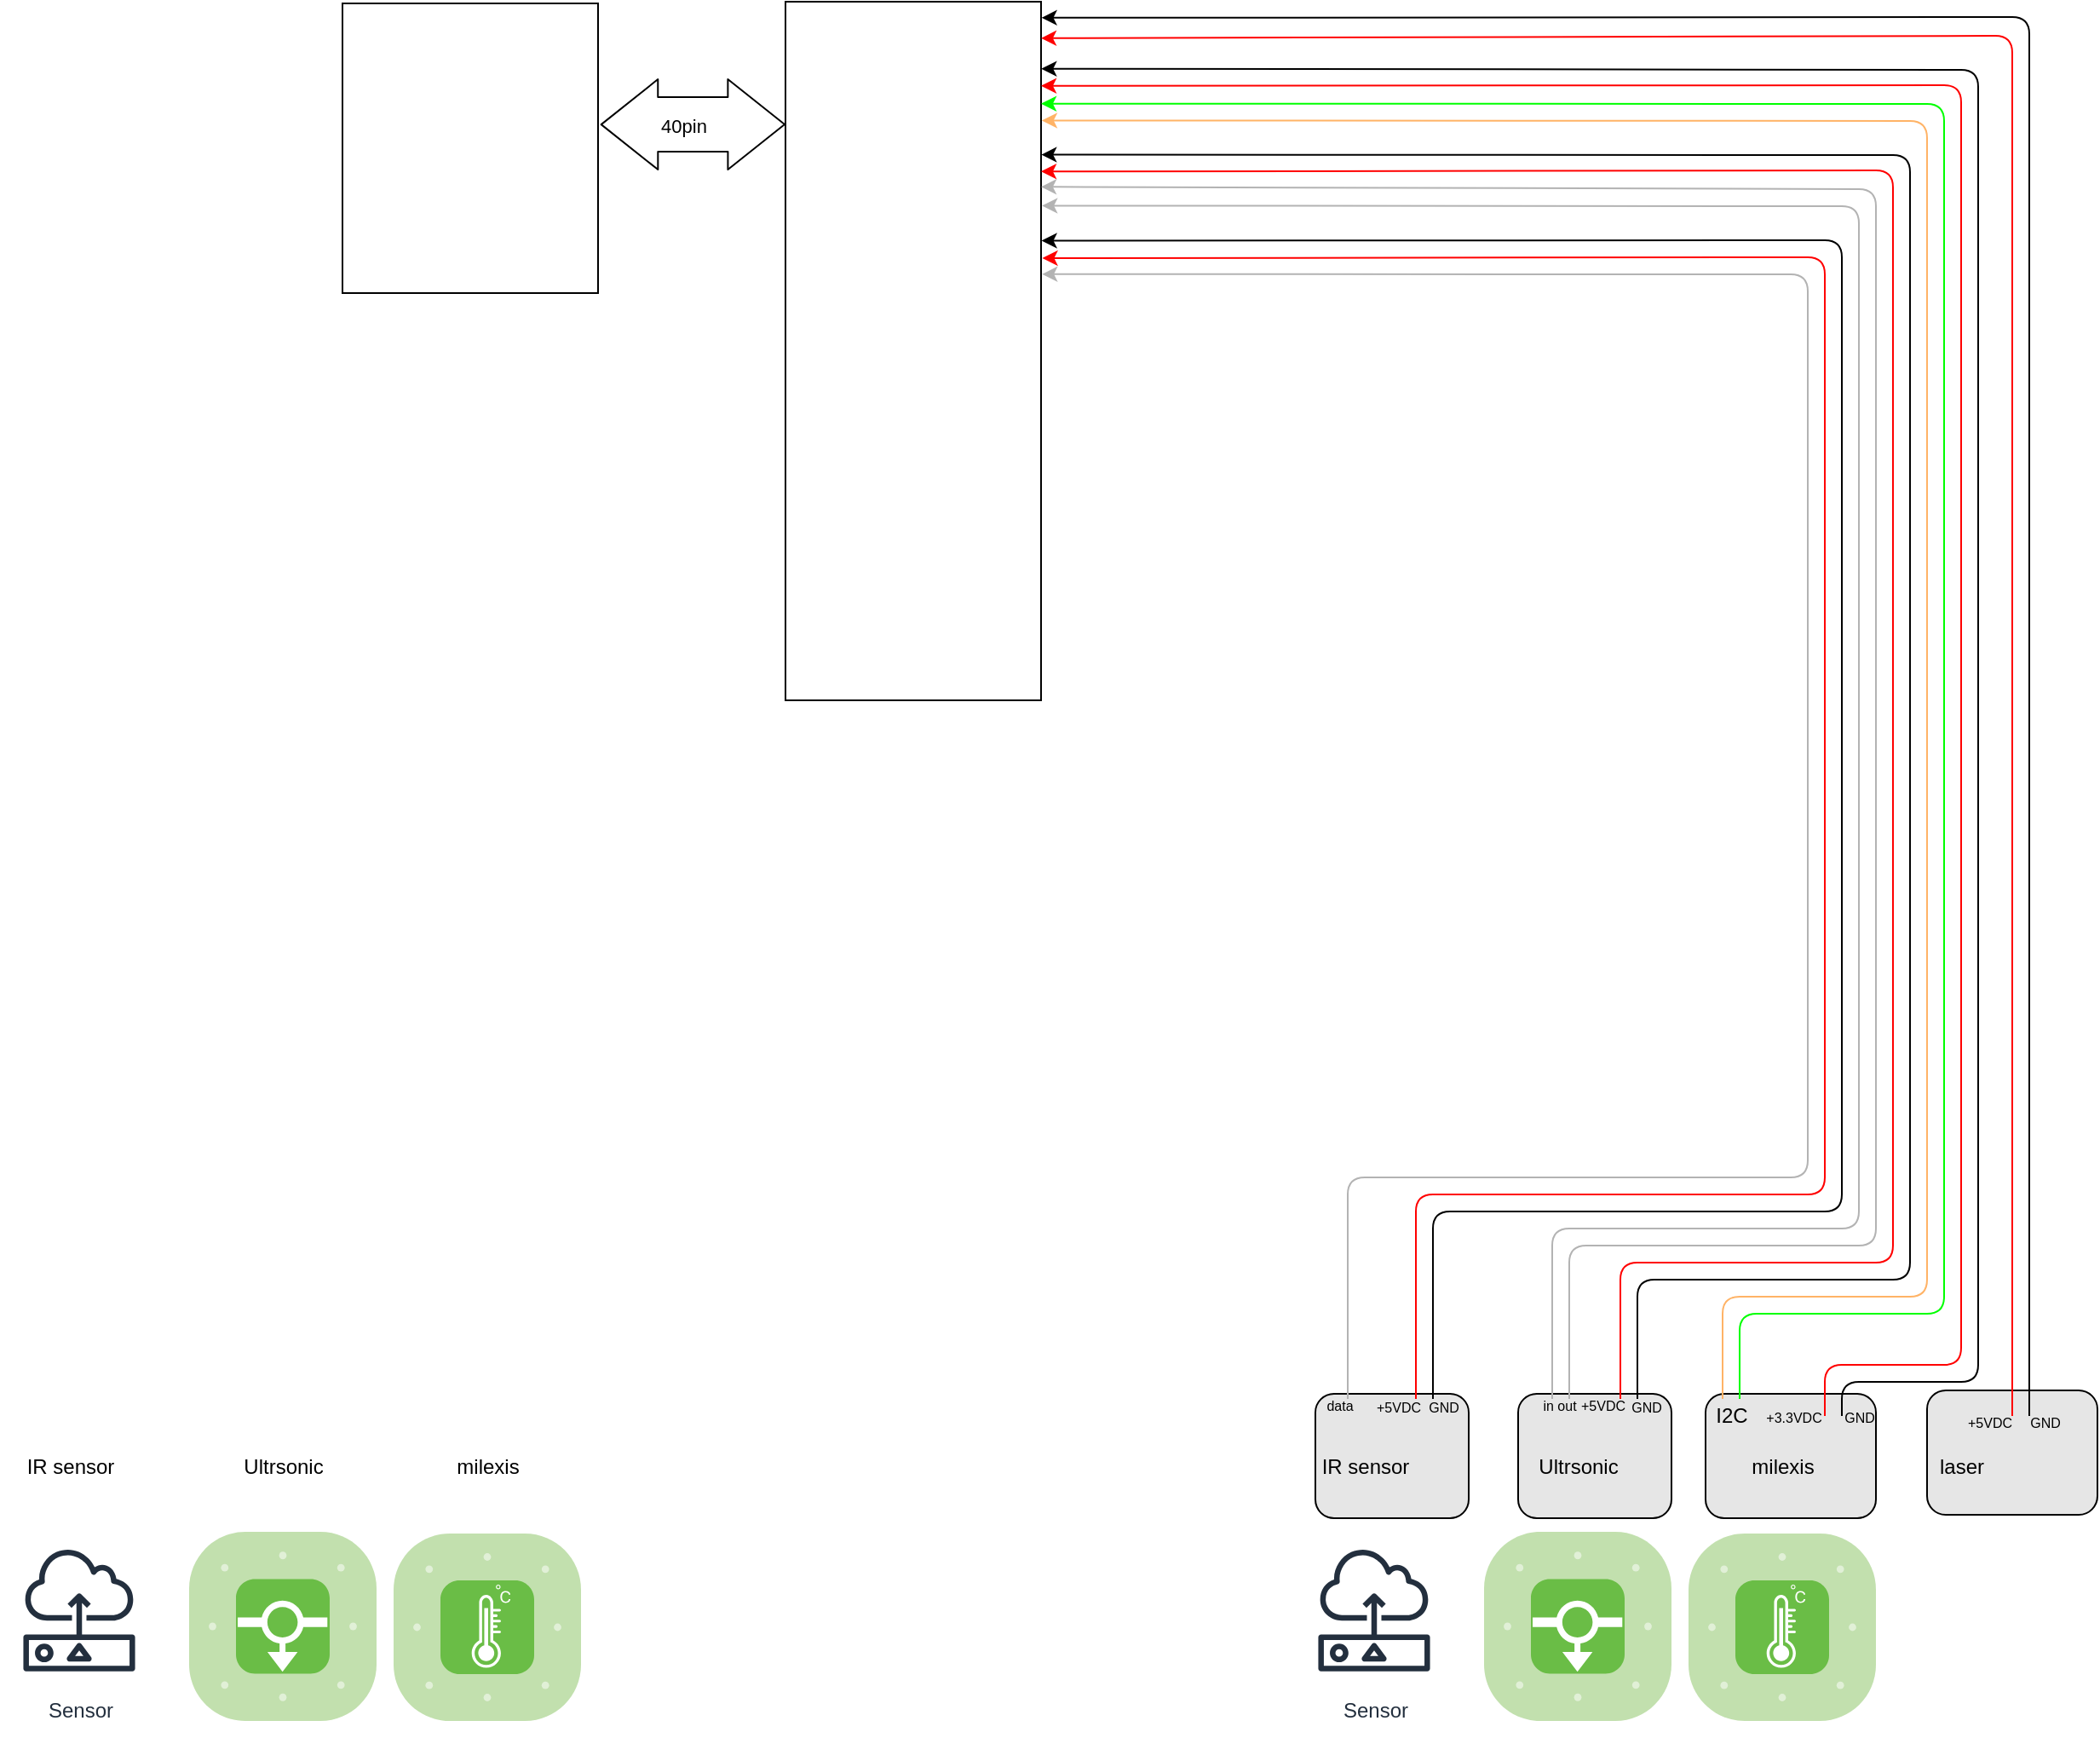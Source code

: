 <mxfile version="14.1.9" type="github">
  <diagram id="mcO6ZigHnyqXAEx7TMtv" name="Page-1">
    <mxGraphModel dx="1466" dy="519" grid="1" gridSize="10" guides="1" tooltips="1" connect="1" arrows="1" fold="1" page="1" pageScale="1" pageWidth="827" pageHeight="1169" math="0" shadow="0">
      <root>
        <mxCell id="0" />
        <mxCell id="1" parent="0" />
        <mxCell id="oB4PZzZaA_dl373bwpy4-53" value="" style="rounded=1;whiteSpace=wrap;html=1;fontSize=8;fillColor=#E6E6E6;" vertex="1" parent="1">
          <mxGeometry x="610" y="855" width="100" height="73" as="geometry" />
        </mxCell>
        <mxCell id="oB4PZzZaA_dl373bwpy4-52" value="" style="rounded=1;whiteSpace=wrap;html=1;fontSize=8;fillColor=#E6E6E6;" vertex="1" parent="1">
          <mxGeometry x="480" y="857" width="100" height="73" as="geometry" />
        </mxCell>
        <mxCell id="oB4PZzZaA_dl373bwpy4-51" value="" style="rounded=1;whiteSpace=wrap;html=1;fontSize=8;fillColor=#E6E6E6;" vertex="1" parent="1">
          <mxGeometry x="370" y="857" width="90" height="73" as="geometry" />
        </mxCell>
        <mxCell id="oB4PZzZaA_dl373bwpy4-50" value="" style="rounded=1;whiteSpace=wrap;html=1;fontSize=8;fillColor=#E6E6E6;" vertex="1" parent="1">
          <mxGeometry x="251" y="857" width="90" height="73" as="geometry" />
        </mxCell>
        <mxCell id="oB4PZzZaA_dl373bwpy4-1" value="" style="rounded=0;whiteSpace=wrap;html=1;" vertex="1" parent="1">
          <mxGeometry x="-320" y="41" width="150" height="170" as="geometry" />
        </mxCell>
        <mxCell id="oB4PZzZaA_dl373bwpy4-2" value="" style="shape=image;html=1;verticalAlign=top;verticalLabelPosition=bottom;labelBackgroundColor=#ffffff;imageAspect=0;aspect=fixed;image=https://cdn4.iconfinder.com/data/icons/logos-and-brands-1/512/272_Raspberry_Pi_logo-128.png" vertex="1" parent="1">
          <mxGeometry x="-309" y="61" width="128" height="128" as="geometry" />
        </mxCell>
        <mxCell id="oB4PZzZaA_dl373bwpy4-4" value="" style="rounded=0;whiteSpace=wrap;html=1;" vertex="1" parent="1">
          <mxGeometry x="-60" y="40" width="150" height="410" as="geometry" />
        </mxCell>
        <mxCell id="oB4PZzZaA_dl373bwpy4-5" value="" style="shape=flexArrow;endArrow=classic;startArrow=classic;html=1;exitX=1.009;exitY=0.418;exitDx=0;exitDy=0;exitPerimeter=0;width=32;startSize=10.766;endSize=10.766;" edge="1" parent="1" source="oB4PZzZaA_dl373bwpy4-1">
          <mxGeometry width="50" height="50" relative="1" as="geometry">
            <mxPoint x="-140" y="141" as="sourcePoint" />
            <mxPoint x="-60" y="112" as="targetPoint" />
          </mxGeometry>
        </mxCell>
        <mxCell id="oB4PZzZaA_dl373bwpy4-7" value="40pin" style="edgeLabel;html=1;align=center;verticalAlign=middle;resizable=0;points=[];" vertex="1" connectable="0" parent="oB4PZzZaA_dl373bwpy4-5">
          <mxGeometry x="-0.113" y="-1" relative="1" as="geometry">
            <mxPoint as="offset" />
          </mxGeometry>
        </mxCell>
        <mxCell id="oB4PZzZaA_dl373bwpy4-8" value="" style="shape=image;html=1;verticalAlign=top;verticalLabelPosition=bottom;labelBackgroundColor=#ffffff;imageAspect=0;aspect=fixed;image=https://cdn0.iconfinder.com/data/icons/security-double-color-red-and-black-vol-2/52/laser__light__science__technology-128.png;rotation=-180;" vertex="1" parent="1">
          <mxGeometry x="570" y="930" width="128" height="128" as="geometry" />
        </mxCell>
        <mxCell id="oB4PZzZaA_dl373bwpy4-9" value="" style="verticalLabelPosition=bottom;html=1;fillColor=#6ABD46;strokeColor=#ffffff;verticalAlign=top;align=center;points=[[0.085,0.085,0],[0.915,0.085,0],[0.915,0.915,0],[0.085,0.915,0],[0.25,0,0],[0.5,0,0],[0.75,0,0],[1,0.25,0],[1,0.5,0],[1,0.75,0],[0.75,1,0],[0.5,1,0],[0.25,1,0],[0,0.75,0],[0,0.5,0],[0,0.25,0]];pointerEvents=1;shape=mxgraph.cisco_safe.compositeIcon;bgIcon=mxgraph.cisco_safe.architecture.generic_appliance;resIcon=mxgraph.cisco_safe.architecture.sensor;" vertex="1" parent="1">
          <mxGeometry x="470" y="939" width="110" height="110" as="geometry" />
        </mxCell>
        <mxCell id="oB4PZzZaA_dl373bwpy4-10" value="Sensor" style="outlineConnect=0;fontColor=#232F3E;gradientColor=none;strokeColor=#232F3E;fillColor=#ffffff;dashed=0;verticalLabelPosition=bottom;verticalAlign=top;align=center;html=1;fontSize=12;fontStyle=0;aspect=fixed;shape=mxgraph.aws4.resourceIcon;resIcon=mxgraph.aws4.sensor;" vertex="1" parent="1">
          <mxGeometry x="240" y="938" width="91" height="91" as="geometry" />
        </mxCell>
        <mxCell id="oB4PZzZaA_dl373bwpy4-11" value="" style="verticalLabelPosition=bottom;html=1;fillColor=#6ABD46;strokeColor=#ffffff;verticalAlign=top;align=center;points=[[0.085,0.085,0],[0.915,0.085,0],[0.915,0.915,0],[0.085,0.915,0],[0.25,0,0],[0.5,0,0],[0.75,0,0],[1,0.25,0],[1,0.5,0],[1,0.75,0],[0.75,1,0],[0.5,1,0],[0.25,1,0],[0,0.75,0],[0,0.5,0],[0,0.25,0]];pointerEvents=1;shape=mxgraph.cisco_safe.compositeIcon;bgIcon=mxgraph.cisco_safe.architecture.generic_appliance;resIcon=mxgraph.cisco_safe.architecture.flow_sensor;rotation=-180;" vertex="1" parent="1">
          <mxGeometry x="350" y="938" width="110" height="111" as="geometry" />
        </mxCell>
        <mxCell id="oB4PZzZaA_dl373bwpy4-12" value="laser" style="text;html=1;align=center;verticalAlign=middle;resizable=0;points=[];autosize=1;" vertex="1" parent="1">
          <mxGeometry x="610" y="890" width="40" height="20" as="geometry" />
        </mxCell>
        <mxCell id="oB4PZzZaA_dl373bwpy4-13" value="&lt;div&gt;milexis&lt;/div&gt;" style="text;html=1;align=center;verticalAlign=middle;resizable=0;points=[];autosize=1;" vertex="1" parent="1">
          <mxGeometry x="500" y="890" width="50" height="20" as="geometry" />
        </mxCell>
        <mxCell id="oB4PZzZaA_dl373bwpy4-14" value="IR sensor" style="text;html=1;align=center;verticalAlign=middle;resizable=0;points=[];autosize=1;" vertex="1" parent="1">
          <mxGeometry x="245" y="890" width="70" height="20" as="geometry" />
        </mxCell>
        <mxCell id="oB4PZzZaA_dl373bwpy4-15" value="Ultrsonic" style="text;html=1;align=center;verticalAlign=middle;resizable=0;points=[];autosize=1;" vertex="1" parent="1">
          <mxGeometry x="375" y="890" width="60" height="20" as="geometry" />
        </mxCell>
        <mxCell id="oB4PZzZaA_dl373bwpy4-18" value="" style="verticalLabelPosition=bottom;html=1;fillColor=#6ABD46;strokeColor=#ffffff;verticalAlign=top;align=center;points=[[0.085,0.085,0],[0.915,0.085,0],[0.915,0.915,0],[0.085,0.915,0],[0.25,0,0],[0.5,0,0],[0.75,0,0],[1,0.25,0],[1,0.5,0],[1,0.75,0],[0.75,1,0],[0.5,1,0],[0.25,1,0],[0,0.75,0],[0,0.5,0],[0,0.25,0]];pointerEvents=1;shape=mxgraph.cisco_safe.compositeIcon;bgIcon=mxgraph.cisco_safe.architecture.generic_appliance;resIcon=mxgraph.cisco_safe.architecture.sensor;" vertex="1" parent="1">
          <mxGeometry x="-290" y="939" width="110" height="110" as="geometry" />
        </mxCell>
        <mxCell id="oB4PZzZaA_dl373bwpy4-19" value="Sensor" style="outlineConnect=0;fontColor=#232F3E;gradientColor=none;strokeColor=#232F3E;fillColor=#ffffff;dashed=0;verticalLabelPosition=bottom;verticalAlign=top;align=center;html=1;fontSize=12;fontStyle=0;aspect=fixed;shape=mxgraph.aws4.resourceIcon;resIcon=mxgraph.aws4.sensor;" vertex="1" parent="1">
          <mxGeometry x="-520" y="938" width="91" height="91" as="geometry" />
        </mxCell>
        <mxCell id="oB4PZzZaA_dl373bwpy4-20" value="" style="verticalLabelPosition=bottom;html=1;fillColor=#6ABD46;strokeColor=#ffffff;verticalAlign=top;align=center;points=[[0.085,0.085,0],[0.915,0.085,0],[0.915,0.915,0],[0.085,0.915,0],[0.25,0,0],[0.5,0,0],[0.75,0,0],[1,0.25,0],[1,0.5,0],[1,0.75,0],[0.75,1,0],[0.5,1,0],[0.25,1,0],[0,0.75,0],[0,0.5,0],[0,0.25,0]];pointerEvents=1;shape=mxgraph.cisco_safe.compositeIcon;bgIcon=mxgraph.cisco_safe.architecture.generic_appliance;resIcon=mxgraph.cisco_safe.architecture.flow_sensor;rotation=-180;" vertex="1" parent="1">
          <mxGeometry x="-410" y="938" width="110" height="111" as="geometry" />
        </mxCell>
        <mxCell id="oB4PZzZaA_dl373bwpy4-22" value="&lt;div&gt;milexis&lt;/div&gt;" style="text;html=1;align=center;verticalAlign=middle;resizable=0;points=[];autosize=1;" vertex="1" parent="1">
          <mxGeometry x="-260" y="890" width="50" height="20" as="geometry" />
        </mxCell>
        <mxCell id="oB4PZzZaA_dl373bwpy4-23" value="IR sensor" style="text;html=1;align=center;verticalAlign=middle;resizable=0;points=[];autosize=1;" vertex="1" parent="1">
          <mxGeometry x="-515" y="890" width="70" height="20" as="geometry" />
        </mxCell>
        <mxCell id="oB4PZzZaA_dl373bwpy4-24" value="Ultrsonic" style="text;html=1;align=center;verticalAlign=middle;resizable=0;points=[];autosize=1;" vertex="1" parent="1">
          <mxGeometry x="-385" y="890" width="60" height="20" as="geometry" />
        </mxCell>
        <mxCell id="oB4PZzZaA_dl373bwpy4-25" value="" style="endArrow=classic;html=1;entryX=1.002;entryY=0.023;entryDx=0;entryDy=0;entryPerimeter=0;" edge="1" parent="1" target="oB4PZzZaA_dl373bwpy4-4">
          <mxGeometry width="50" height="50" relative="1" as="geometry">
            <mxPoint x="670" y="870" as="sourcePoint" />
            <mxPoint x="650" y="650" as="targetPoint" />
            <Array as="points">
              <mxPoint x="670" y="49" />
            </Array>
          </mxGeometry>
        </mxCell>
        <mxCell id="oB4PZzZaA_dl373bwpy4-26" value="" style="endArrow=classic;html=1;entryX=1.008;entryY=0.023;entryDx=0;entryDy=0;entryPerimeter=0;strokeColor=#FF0000;" edge="1" parent="1">
          <mxGeometry width="50" height="50" relative="1" as="geometry">
            <mxPoint x="660" y="870" as="sourcePoint" />
            <mxPoint x="90.0" y="61.43" as="targetPoint" />
            <Array as="points">
              <mxPoint x="660" y="60" />
            </Array>
          </mxGeometry>
        </mxCell>
        <mxCell id="oB4PZzZaA_dl373bwpy4-28" value="&lt;div style=&quot;font-size: 8px&quot;&gt;&lt;font style=&quot;font-size: 8px&quot;&gt;+5VDC&lt;/font&gt;&lt;/div&gt;" style="text;html=1;strokeColor=none;fillColor=none;align=center;verticalAlign=middle;whiteSpace=wrap;rounded=0;" vertex="1" parent="1">
          <mxGeometry x="627" y="864" width="40" height="20" as="geometry" />
        </mxCell>
        <mxCell id="oB4PZzZaA_dl373bwpy4-29" value="&lt;font style=&quot;font-size: 8px&quot;&gt;GND&lt;/font&gt;" style="text;html=1;align=center;verticalAlign=middle;resizable=0;points=[];autosize=1;" vertex="1" parent="1">
          <mxGeometry x="664" y="863" width="30" height="20" as="geometry" />
        </mxCell>
        <mxCell id="oB4PZzZaA_dl373bwpy4-30" value="" style="endArrow=classic;html=1;entryX=1.001;entryY=0.096;entryDx=0;entryDy=0;entryPerimeter=0;" edge="1" parent="1" target="oB4PZzZaA_dl373bwpy4-4">
          <mxGeometry width="50" height="50" relative="1" as="geometry">
            <mxPoint x="560" y="870" as="sourcePoint" />
            <mxPoint x="600" y="80" as="targetPoint" />
            <Array as="points">
              <mxPoint x="560" y="850" />
              <mxPoint x="640" y="850" />
              <mxPoint x="640" y="80" />
            </Array>
          </mxGeometry>
        </mxCell>
        <mxCell id="oB4PZzZaA_dl373bwpy4-31" value="" style="endArrow=classic;html=1;entryX=1.01;entryY=0.096;entryDx=0;entryDy=0;entryPerimeter=0;strokeColor=#FF0000;" edge="1" parent="1">
          <mxGeometry width="50" height="50" relative="1" as="geometry">
            <mxPoint x="550" y="870" as="sourcePoint" />
            <mxPoint x="90" y="89.36" as="targetPoint" />
            <Array as="points">
              <mxPoint x="550" y="840" />
              <mxPoint x="630" y="840" />
              <mxPoint x="630" y="89" />
            </Array>
          </mxGeometry>
        </mxCell>
        <mxCell id="oB4PZzZaA_dl373bwpy4-32" value="&lt;font style=&quot;font-size: 8px&quot;&gt;GND&lt;/font&gt;" style="text;html=1;align=center;verticalAlign=middle;resizable=0;points=[];autosize=1;" vertex="1" parent="1">
          <mxGeometry x="555" y="860" width="30" height="20" as="geometry" />
        </mxCell>
        <mxCell id="oB4PZzZaA_dl373bwpy4-33" value="&lt;div style=&quot;font-size: 8px&quot;&gt;&lt;font style=&quot;font-size: 8px&quot;&gt;+3.3VDC&lt;/font&gt;&lt;/div&gt;" style="text;html=1;strokeColor=none;fillColor=none;align=center;verticalAlign=middle;whiteSpace=wrap;rounded=0;" vertex="1" parent="1">
          <mxGeometry x="512" y="861" width="40" height="20" as="geometry" />
        </mxCell>
        <mxCell id="oB4PZzZaA_dl373bwpy4-34" value="" style="endArrow=classic;html=1;entryX=1;entryY=0.146;entryDx=0;entryDy=0;entryPerimeter=0;strokeColor=#00FF00;" edge="1" parent="1" target="oB4PZzZaA_dl373bwpy4-4">
          <mxGeometry width="50" height="50" relative="1" as="geometry">
            <mxPoint x="500" y="860" as="sourcePoint" />
            <mxPoint x="90" y="109.36" as="targetPoint" />
            <Array as="points">
              <mxPoint x="500" y="810" />
              <mxPoint x="620" y="810" />
              <mxPoint x="620" y="100" />
            </Array>
          </mxGeometry>
        </mxCell>
        <mxCell id="oB4PZzZaA_dl373bwpy4-35" value="" style="endArrow=classic;html=1;entryX=1.003;entryY=0.17;entryDx=0;entryDy=0;entryPerimeter=0;strokeColor=#FFB366;" edge="1" parent="1" target="oB4PZzZaA_dl373bwpy4-4">
          <mxGeometry width="50" height="50" relative="1" as="geometry">
            <mxPoint x="490" y="860" as="sourcePoint" />
            <mxPoint x="101.8" y="110.27" as="targetPoint" />
            <Array as="points">
              <mxPoint x="490" y="800" />
              <mxPoint x="610" y="800" />
              <mxPoint x="610" y="110" />
            </Array>
          </mxGeometry>
        </mxCell>
        <mxCell id="oB4PZzZaA_dl373bwpy4-36" value="I2C" style="text;html=1;align=center;verticalAlign=middle;resizable=0;points=[];autosize=1;" vertex="1" parent="1">
          <mxGeometry x="480" y="860" width="30" height="20" as="geometry" />
        </mxCell>
        <mxCell id="oB4PZzZaA_dl373bwpy4-37" value="" style="endArrow=classic;html=1;entryX=1.001;entryY=0.219;entryDx=0;entryDy=0;entryPerimeter=0;" edge="1" parent="1" target="oB4PZzZaA_dl373bwpy4-4">
          <mxGeometry width="50" height="50" relative="1" as="geometry">
            <mxPoint x="440" y="860" as="sourcePoint" />
            <mxPoint x="102.7" y="119.7" as="targetPoint" />
            <Array as="points">
              <mxPoint x="440" y="790" />
              <mxPoint x="600" y="790" />
              <mxPoint x="600" y="130" />
            </Array>
          </mxGeometry>
        </mxCell>
        <mxCell id="oB4PZzZaA_dl373bwpy4-38" value="" style="endArrow=classic;html=1;entryX=1;entryY=0.243;entryDx=0;entryDy=0;entryPerimeter=0;strokeColor=#FF0000;" edge="1" parent="1" target="oB4PZzZaA_dl373bwpy4-4">
          <mxGeometry width="50" height="50" relative="1" as="geometry">
            <mxPoint x="430" y="860" as="sourcePoint" />
            <mxPoint x="101.2" y="139.79" as="targetPoint" />
            <Array as="points">
              <mxPoint x="430" y="780" />
              <mxPoint x="590" y="780" />
              <mxPoint x="590" y="139" />
            </Array>
          </mxGeometry>
        </mxCell>
        <mxCell id="oB4PZzZaA_dl373bwpy4-39" value="" style="endArrow=classic;html=1;entryX=1;entryY=0.265;entryDx=0;entryDy=0;entryPerimeter=0;strokeColor=#B3B3B3;" edge="1" parent="1" target="oB4PZzZaA_dl373bwpy4-4">
          <mxGeometry width="50" height="50" relative="1" as="geometry">
            <mxPoint x="400" y="860" as="sourcePoint" />
            <mxPoint x="103.15" y="148.81" as="targetPoint" />
            <Array as="points">
              <mxPoint x="400" y="770" />
              <mxPoint x="580" y="770" />
              <mxPoint x="580" y="150" />
            </Array>
          </mxGeometry>
        </mxCell>
        <mxCell id="oB4PZzZaA_dl373bwpy4-40" value="" style="endArrow=classic;html=1;entryX=1.004;entryY=0.292;entryDx=0;entryDy=0;entryPerimeter=0;strokeColor=#B3B3B3;" edge="1" parent="1" target="oB4PZzZaA_dl373bwpy4-4">
          <mxGeometry width="50" height="50" relative="1" as="geometry">
            <mxPoint x="390" y="860" as="sourcePoint" />
            <mxPoint x="100" y="158.65" as="targetPoint" />
            <Array as="points">
              <mxPoint x="390" y="760" />
              <mxPoint x="570" y="760" />
              <mxPoint x="570" y="160" />
            </Array>
          </mxGeometry>
        </mxCell>
        <mxCell id="oB4PZzZaA_dl373bwpy4-41" value="&lt;div style=&quot;font-size: 8px&quot;&gt;&lt;font style=&quot;font-size: 8px&quot;&gt;+5VDC&lt;/font&gt;&lt;/div&gt;" style="text;html=1;strokeColor=none;fillColor=none;align=center;verticalAlign=middle;whiteSpace=wrap;rounded=0;" vertex="1" parent="1">
          <mxGeometry x="400" y="854" width="40" height="20" as="geometry" />
        </mxCell>
        <mxCell id="oB4PZzZaA_dl373bwpy4-42" value="&lt;font style=&quot;font-size: 8px&quot;&gt;GND&lt;/font&gt;" style="text;html=1;align=center;verticalAlign=middle;resizable=0;points=[];autosize=1;" vertex="1" parent="1">
          <mxGeometry x="430" y="854" width="30" height="20" as="geometry" />
        </mxCell>
        <mxCell id="oB4PZzZaA_dl373bwpy4-43" value="&lt;div style=&quot;font-size: 8px&quot;&gt;&lt;font style=&quot;font-size: 8px&quot;&gt;in out&lt;/font&gt;&lt;/div&gt;" style="text;html=1;align=center;verticalAlign=middle;resizable=0;points=[];autosize=1;" vertex="1" parent="1">
          <mxGeometry x="373.5" y="854" width="40" height="20" as="geometry" />
        </mxCell>
        <mxCell id="oB4PZzZaA_dl373bwpy4-44" value="" style="endArrow=classic;html=1;entryX=1.002;entryY=0.342;entryDx=0;entryDy=0;entryPerimeter=0;" edge="1" parent="1" target="oB4PZzZaA_dl373bwpy4-4">
          <mxGeometry width="50" height="50" relative="1" as="geometry">
            <mxPoint x="320" y="860" as="sourcePoint" />
            <mxPoint x="100.6" y="169.72" as="targetPoint" />
            <Array as="points">
              <mxPoint x="320" y="750" />
              <mxPoint x="560" y="750" />
              <mxPoint x="560" y="180" />
            </Array>
          </mxGeometry>
        </mxCell>
        <mxCell id="oB4PZzZaA_dl373bwpy4-45" value="" style="endArrow=classic;html=1;entryX=1.005;entryY=0.367;entryDx=0;entryDy=0;entryPerimeter=0;strokeColor=#FF0000;" edge="1" parent="1" target="oB4PZzZaA_dl373bwpy4-4">
          <mxGeometry width="50" height="50" relative="1" as="geometry">
            <mxPoint x="310" y="860" as="sourcePoint" />
            <mxPoint x="110.6" y="179.72" as="targetPoint" />
            <Array as="points">
              <mxPoint x="310" y="740" />
              <mxPoint x="550" y="740" />
              <mxPoint x="550" y="190" />
            </Array>
          </mxGeometry>
        </mxCell>
        <mxCell id="oB4PZzZaA_dl373bwpy4-46" value="" style="endArrow=classic;html=1;entryX=1.004;entryY=0.39;entryDx=0;entryDy=0;entryPerimeter=0;strokeColor=#B3B3B3;" edge="1" parent="1" target="oB4PZzZaA_dl373bwpy4-4">
          <mxGeometry width="50" height="50" relative="1" as="geometry">
            <mxPoint x="270" y="860" as="sourcePoint" />
            <mxPoint x="120.6" y="189.72" as="targetPoint" />
            <Array as="points">
              <mxPoint x="270" y="730" />
              <mxPoint x="540" y="730" />
              <mxPoint x="540" y="200" />
            </Array>
          </mxGeometry>
        </mxCell>
        <mxCell id="oB4PZzZaA_dl373bwpy4-47" value="&lt;div style=&quot;font-size: 8px&quot;&gt;&lt;font style=&quot;font-size: 8px&quot;&gt;+5VDC&lt;/font&gt;&lt;/div&gt;" style="text;html=1;strokeColor=none;fillColor=none;align=center;verticalAlign=middle;whiteSpace=wrap;rounded=0;" vertex="1" parent="1">
          <mxGeometry x="280" y="855" width="40" height="20" as="geometry" />
        </mxCell>
        <mxCell id="oB4PZzZaA_dl373bwpy4-48" value="&lt;font style=&quot;font-size: 8px&quot;&gt;GND&lt;/font&gt;" style="text;html=1;align=center;verticalAlign=middle;resizable=0;points=[];autosize=1;" vertex="1" parent="1">
          <mxGeometry x="311" y="854" width="30" height="20" as="geometry" />
        </mxCell>
        <mxCell id="oB4PZzZaA_dl373bwpy4-49" value="data" style="text;html=1;align=center;verticalAlign=middle;resizable=0;points=[];autosize=1;fontSize=8;" vertex="1" parent="1">
          <mxGeometry x="250" y="854" width="30" height="20" as="geometry" />
        </mxCell>
      </root>
    </mxGraphModel>
  </diagram>
</mxfile>
